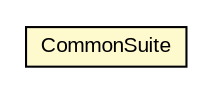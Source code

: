 #!/usr/local/bin/dot
#
# Class diagram 
# Generated by UMLGraph version R5_6-24-gf6e263 (http://www.umlgraph.org/)
#

digraph G {
	edge [fontname="arial",fontsize=10,labelfontname="arial",labelfontsize=10];
	node [fontname="arial",fontsize=10,shape=plaintext];
	nodesep=0.25;
	ranksep=0.5;
	// org.miloss.fgsms.common.CommonSuite
	c1126 [label=<<table title="org.miloss.fgsms.common.CommonSuite" border="0" cellborder="1" cellspacing="0" cellpadding="2" port="p" bgcolor="lemonChiffon" href="./CommonSuite.html">
		<tr><td><table border="0" cellspacing="0" cellpadding="1">
<tr><td align="center" balign="center"> CommonSuite </td></tr>
		</table></td></tr>
		</table>>, URL="./CommonSuite.html", fontname="arial", fontcolor="black", fontsize=10.0];
}

